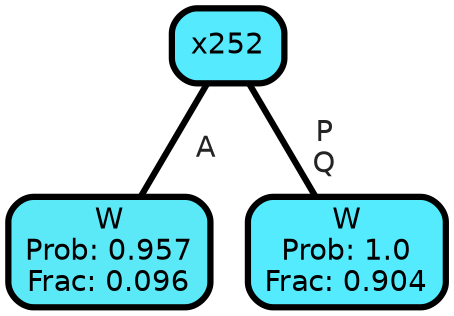 graph Tree {
node [shape=box, style="filled, rounded",color="black",penwidth="3",fontcolor="black",                 fontname=helvetica] ;
graph [ranksep="0 equally", splines=straight,                 bgcolor=transparent, dpi=200] ;
edge [fontname=helvetica, fontweight=bold,fontcolor=grey14,color=black] ;
0 [label="W
Prob: 0.957
Frac: 0.096", fillcolor="#5ce9f7"] ;
1 [label="x252", fillcolor="#55eafe"] ;
2 [label="W
Prob: 1.0
Frac: 0.904", fillcolor="#55ebff"] ;
1 -- 0 [label=" A",penwidth=3] ;
1 -- 2 [label=" P\n Q",penwidth=3] ;
{rank = same;}}